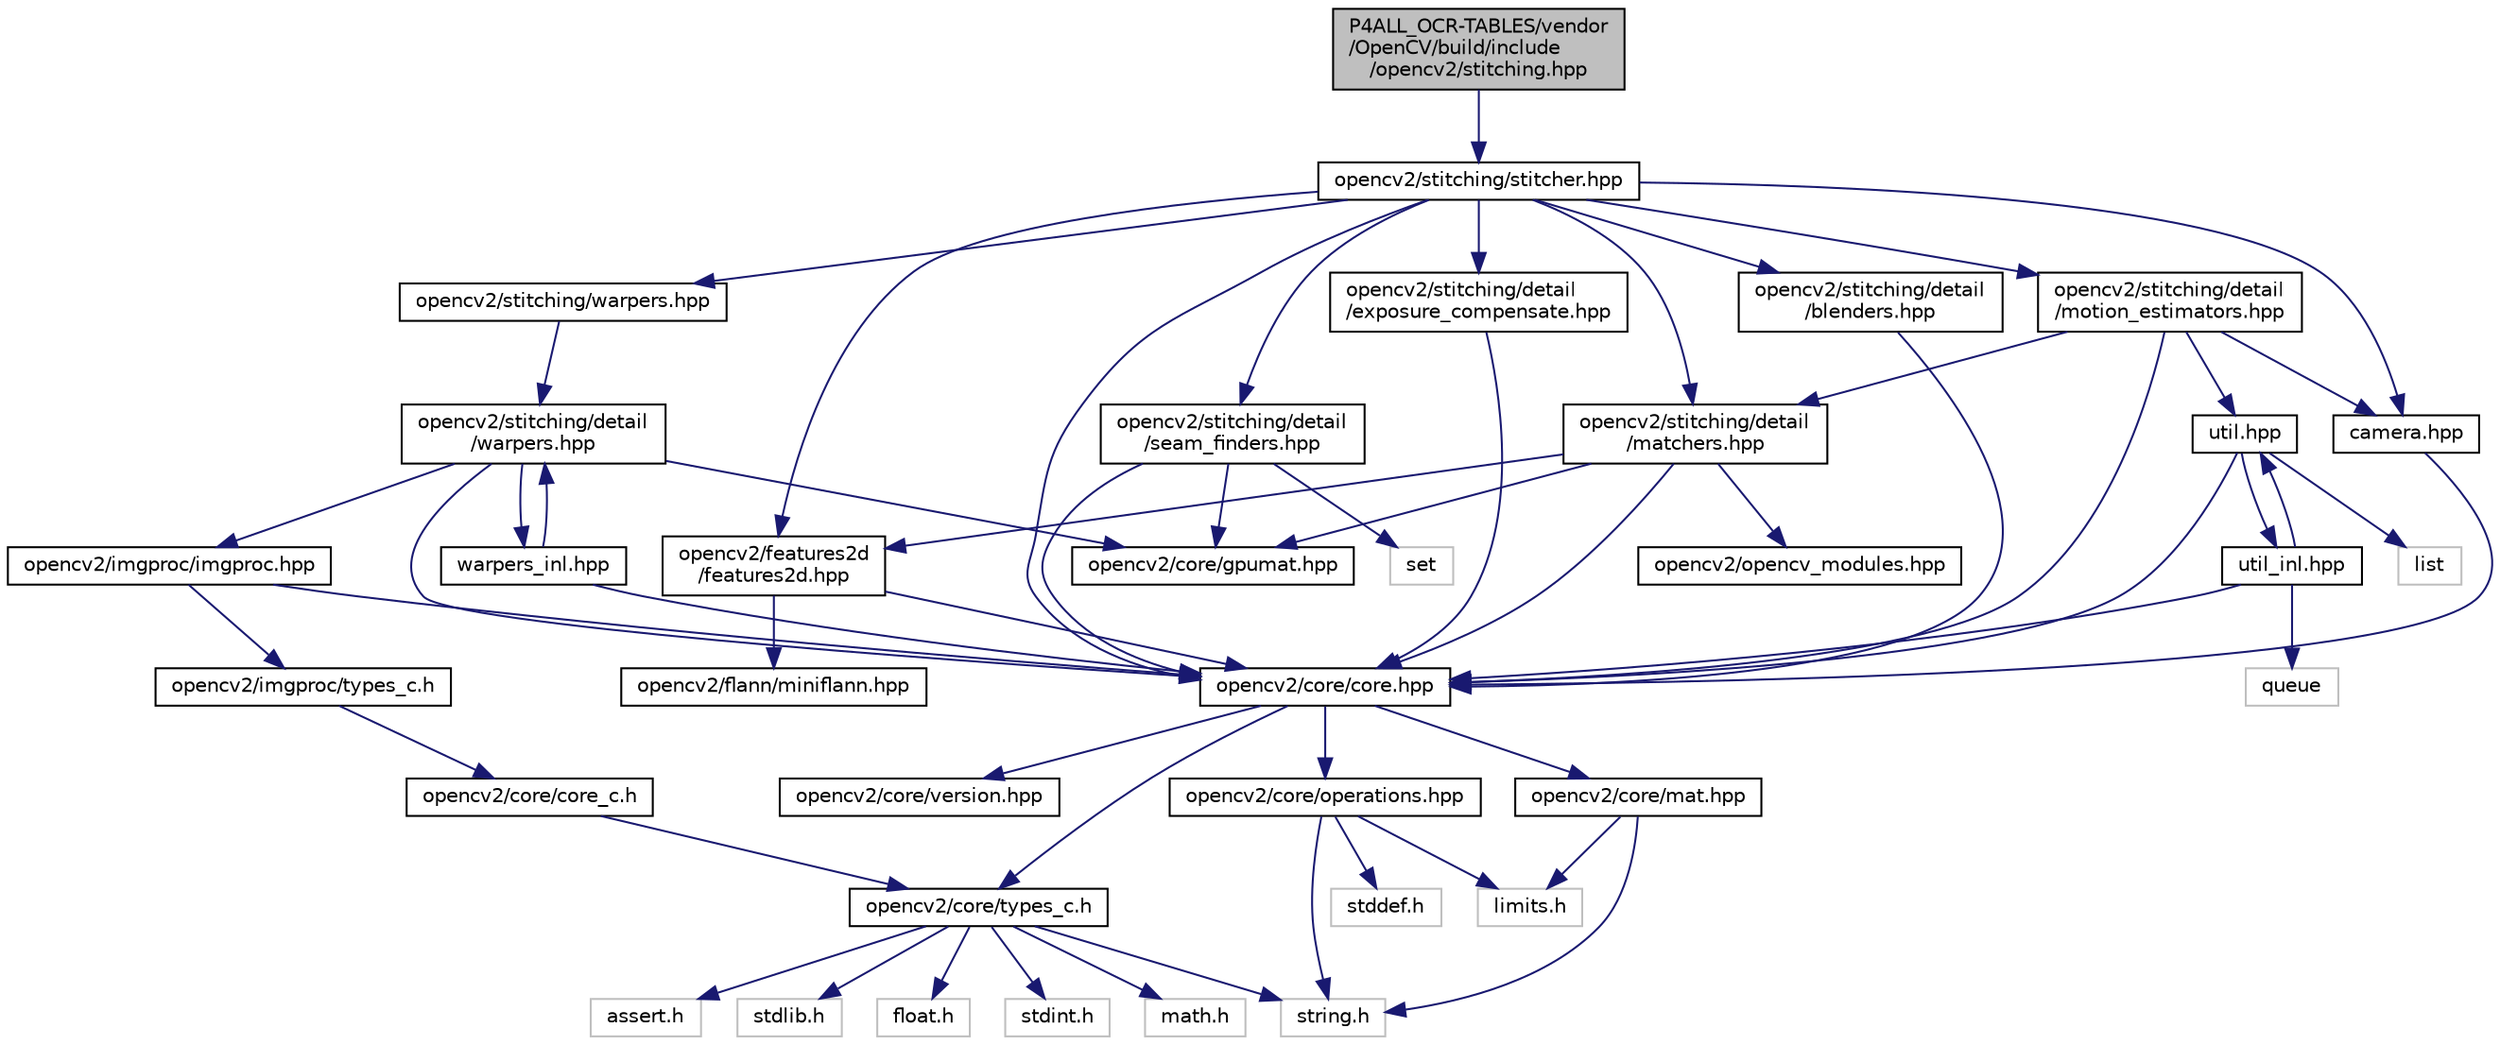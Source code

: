 digraph "P4ALL_OCR-TABLES/vendor/OpenCV/build/include/opencv2/stitching.hpp"
{
 // LATEX_PDF_SIZE
  edge [fontname="Helvetica",fontsize="10",labelfontname="Helvetica",labelfontsize="10"];
  node [fontname="Helvetica",fontsize="10",shape=record];
  Node1 [label="P4ALL_OCR-TABLES/vendor\l/OpenCV/build/include\l/opencv2/stitching.hpp",height=0.2,width=0.4,color="black", fillcolor="grey75", style="filled", fontcolor="black",tooltip=" "];
  Node1 -> Node2 [color="midnightblue",fontsize="10",style="solid",fontname="Helvetica"];
  Node2 [label="opencv2/stitching/stitcher.hpp",height=0.2,width=0.4,color="black", fillcolor="white", style="filled",URL="$stitcher_8hpp.html",tooltip=" "];
  Node2 -> Node3 [color="midnightblue",fontsize="10",style="solid",fontname="Helvetica"];
  Node3 [label="opencv2/core/core.hpp",height=0.2,width=0.4,color="black", fillcolor="white", style="filled",URL="$core_2core_8hpp.html",tooltip=" "];
  Node3 -> Node4 [color="midnightblue",fontsize="10",style="solid",fontname="Helvetica"];
  Node4 [label="opencv2/core/types_c.h",height=0.2,width=0.4,color="black", fillcolor="white", style="filled",URL="$core_2types__c_8h.html",tooltip=" "];
  Node4 -> Node5 [color="midnightblue",fontsize="10",style="solid",fontname="Helvetica"];
  Node5 [label="assert.h",height=0.2,width=0.4,color="grey75", fillcolor="white", style="filled",tooltip=" "];
  Node4 -> Node6 [color="midnightblue",fontsize="10",style="solid",fontname="Helvetica"];
  Node6 [label="stdlib.h",height=0.2,width=0.4,color="grey75", fillcolor="white", style="filled",tooltip=" "];
  Node4 -> Node7 [color="midnightblue",fontsize="10",style="solid",fontname="Helvetica"];
  Node7 [label="string.h",height=0.2,width=0.4,color="grey75", fillcolor="white", style="filled",tooltip=" "];
  Node4 -> Node8 [color="midnightblue",fontsize="10",style="solid",fontname="Helvetica"];
  Node8 [label="float.h",height=0.2,width=0.4,color="grey75", fillcolor="white", style="filled",tooltip=" "];
  Node4 -> Node9 [color="midnightblue",fontsize="10",style="solid",fontname="Helvetica"];
  Node9 [label="stdint.h",height=0.2,width=0.4,color="grey75", fillcolor="white", style="filled",tooltip=" "];
  Node4 -> Node10 [color="midnightblue",fontsize="10",style="solid",fontname="Helvetica"];
  Node10 [label="math.h",height=0.2,width=0.4,color="grey75", fillcolor="white", style="filled",tooltip=" "];
  Node3 -> Node11 [color="midnightblue",fontsize="10",style="solid",fontname="Helvetica"];
  Node11 [label="opencv2/core/version.hpp",height=0.2,width=0.4,color="black", fillcolor="white", style="filled",URL="$version_8hpp.html",tooltip=" "];
  Node3 -> Node12 [color="midnightblue",fontsize="10",style="solid",fontname="Helvetica"];
  Node12 [label="opencv2/core/operations.hpp",height=0.2,width=0.4,color="black", fillcolor="white", style="filled",URL="$operations_8hpp.html",tooltip=" "];
  Node12 -> Node7 [color="midnightblue",fontsize="10",style="solid",fontname="Helvetica"];
  Node12 -> Node13 [color="midnightblue",fontsize="10",style="solid",fontname="Helvetica"];
  Node13 [label="limits.h",height=0.2,width=0.4,color="grey75", fillcolor="white", style="filled",tooltip=" "];
  Node12 -> Node14 [color="midnightblue",fontsize="10",style="solid",fontname="Helvetica"];
  Node14 [label="stddef.h",height=0.2,width=0.4,color="grey75", fillcolor="white", style="filled",tooltip=" "];
  Node3 -> Node15 [color="midnightblue",fontsize="10",style="solid",fontname="Helvetica"];
  Node15 [label="opencv2/core/mat.hpp",height=0.2,width=0.4,color="black", fillcolor="white", style="filled",URL="$mat_8hpp.html",tooltip=" "];
  Node15 -> Node13 [color="midnightblue",fontsize="10",style="solid",fontname="Helvetica"];
  Node15 -> Node7 [color="midnightblue",fontsize="10",style="solid",fontname="Helvetica"];
  Node2 -> Node16 [color="midnightblue",fontsize="10",style="solid",fontname="Helvetica"];
  Node16 [label="opencv2/features2d\l/features2d.hpp",height=0.2,width=0.4,color="black", fillcolor="white", style="filled",URL="$features2d_2features2d_8hpp.html",tooltip=" "];
  Node16 -> Node3 [color="midnightblue",fontsize="10",style="solid",fontname="Helvetica"];
  Node16 -> Node17 [color="midnightblue",fontsize="10",style="solid",fontname="Helvetica"];
  Node17 [label="opencv2/flann/miniflann.hpp",height=0.2,width=0.4,color="black", fillcolor="white", style="filled",URL="$miniflann_8hpp.html",tooltip=" "];
  Node2 -> Node18 [color="midnightblue",fontsize="10",style="solid",fontname="Helvetica"];
  Node18 [label="opencv2/stitching/warpers.hpp",height=0.2,width=0.4,color="black", fillcolor="white", style="filled",URL="$warpers_8hpp.html",tooltip=" "];
  Node18 -> Node19 [color="midnightblue",fontsize="10",style="solid",fontname="Helvetica"];
  Node19 [label="opencv2/stitching/detail\l/warpers.hpp",height=0.2,width=0.4,color="black", fillcolor="white", style="filled",URL="$detail_2warpers_8hpp.html",tooltip=" "];
  Node19 -> Node3 [color="midnightblue",fontsize="10",style="solid",fontname="Helvetica"];
  Node19 -> Node20 [color="midnightblue",fontsize="10",style="solid",fontname="Helvetica"];
  Node20 [label="opencv2/core/gpumat.hpp",height=0.2,width=0.4,color="black", fillcolor="white", style="filled",URL="$core_2gpumat_8hpp.html",tooltip=" "];
  Node19 -> Node21 [color="midnightblue",fontsize="10",style="solid",fontname="Helvetica"];
  Node21 [label="opencv2/imgproc/imgproc.hpp",height=0.2,width=0.4,color="black", fillcolor="white", style="filled",URL="$imgproc_2imgproc_8hpp.html",tooltip=" "];
  Node21 -> Node3 [color="midnightblue",fontsize="10",style="solid",fontname="Helvetica"];
  Node21 -> Node22 [color="midnightblue",fontsize="10",style="solid",fontname="Helvetica"];
  Node22 [label="opencv2/imgproc/types_c.h",height=0.2,width=0.4,color="black", fillcolor="white", style="filled",URL="$imgproc_2types__c_8h.html",tooltip=" "];
  Node22 -> Node23 [color="midnightblue",fontsize="10",style="solid",fontname="Helvetica"];
  Node23 [label="opencv2/core/core_c.h",height=0.2,width=0.4,color="black", fillcolor="white", style="filled",URL="$core__c_8h.html",tooltip=" "];
  Node23 -> Node4 [color="midnightblue",fontsize="10",style="solid",fontname="Helvetica"];
  Node19 -> Node24 [color="midnightblue",fontsize="10",style="solid",fontname="Helvetica"];
  Node24 [label="warpers_inl.hpp",height=0.2,width=0.4,color="black", fillcolor="white", style="filled",URL="$warpers__inl_8hpp.html",tooltip=" "];
  Node24 -> Node3 [color="midnightblue",fontsize="10",style="solid",fontname="Helvetica"];
  Node24 -> Node19 [color="midnightblue",fontsize="10",style="solid",fontname="Helvetica"];
  Node2 -> Node25 [color="midnightblue",fontsize="10",style="solid",fontname="Helvetica"];
  Node25 [label="opencv2/stitching/detail\l/matchers.hpp",height=0.2,width=0.4,color="black", fillcolor="white", style="filled",URL="$matchers_8hpp.html",tooltip=" "];
  Node25 -> Node3 [color="midnightblue",fontsize="10",style="solid",fontname="Helvetica"];
  Node25 -> Node20 [color="midnightblue",fontsize="10",style="solid",fontname="Helvetica"];
  Node25 -> Node16 [color="midnightblue",fontsize="10",style="solid",fontname="Helvetica"];
  Node25 -> Node26 [color="midnightblue",fontsize="10",style="solid",fontname="Helvetica"];
  Node26 [label="opencv2/opencv_modules.hpp",height=0.2,width=0.4,color="black", fillcolor="white", style="filled",URL="$opencv__modules_8hpp.html",tooltip=" "];
  Node2 -> Node27 [color="midnightblue",fontsize="10",style="solid",fontname="Helvetica"];
  Node27 [label="opencv2/stitching/detail\l/motion_estimators.hpp",height=0.2,width=0.4,color="black", fillcolor="white", style="filled",URL="$motion__estimators_8hpp.html",tooltip=" "];
  Node27 -> Node3 [color="midnightblue",fontsize="10",style="solid",fontname="Helvetica"];
  Node27 -> Node25 [color="midnightblue",fontsize="10",style="solid",fontname="Helvetica"];
  Node27 -> Node28 [color="midnightblue",fontsize="10",style="solid",fontname="Helvetica"];
  Node28 [label="util.hpp",height=0.2,width=0.4,color="black", fillcolor="white", style="filled",URL="$util_8hpp.html",tooltip=" "];
  Node28 -> Node29 [color="midnightblue",fontsize="10",style="solid",fontname="Helvetica"];
  Node29 [label="list",height=0.2,width=0.4,color="grey75", fillcolor="white", style="filled",tooltip=" "];
  Node28 -> Node3 [color="midnightblue",fontsize="10",style="solid",fontname="Helvetica"];
  Node28 -> Node30 [color="midnightblue",fontsize="10",style="solid",fontname="Helvetica"];
  Node30 [label="util_inl.hpp",height=0.2,width=0.4,color="black", fillcolor="white", style="filled",URL="$util__inl_8hpp.html",tooltip=" "];
  Node30 -> Node31 [color="midnightblue",fontsize="10",style="solid",fontname="Helvetica"];
  Node31 [label="queue",height=0.2,width=0.4,color="grey75", fillcolor="white", style="filled",tooltip=" "];
  Node30 -> Node3 [color="midnightblue",fontsize="10",style="solid",fontname="Helvetica"];
  Node30 -> Node28 [color="midnightblue",fontsize="10",style="solid",fontname="Helvetica"];
  Node27 -> Node32 [color="midnightblue",fontsize="10",style="solid",fontname="Helvetica"];
  Node32 [label="camera.hpp",height=0.2,width=0.4,color="black", fillcolor="white", style="filled",URL="$camera_8hpp.html",tooltip=" "];
  Node32 -> Node3 [color="midnightblue",fontsize="10",style="solid",fontname="Helvetica"];
  Node2 -> Node33 [color="midnightblue",fontsize="10",style="solid",fontname="Helvetica"];
  Node33 [label="opencv2/stitching/detail\l/exposure_compensate.hpp",height=0.2,width=0.4,color="black", fillcolor="white", style="filled",URL="$exposure__compensate_8hpp.html",tooltip=" "];
  Node33 -> Node3 [color="midnightblue",fontsize="10",style="solid",fontname="Helvetica"];
  Node2 -> Node34 [color="midnightblue",fontsize="10",style="solid",fontname="Helvetica"];
  Node34 [label="opencv2/stitching/detail\l/seam_finders.hpp",height=0.2,width=0.4,color="black", fillcolor="white", style="filled",URL="$seam__finders_8hpp.html",tooltip=" "];
  Node34 -> Node35 [color="midnightblue",fontsize="10",style="solid",fontname="Helvetica"];
  Node35 [label="set",height=0.2,width=0.4,color="grey75", fillcolor="white", style="filled",tooltip=" "];
  Node34 -> Node3 [color="midnightblue",fontsize="10",style="solid",fontname="Helvetica"];
  Node34 -> Node20 [color="midnightblue",fontsize="10",style="solid",fontname="Helvetica"];
  Node2 -> Node36 [color="midnightblue",fontsize="10",style="solid",fontname="Helvetica"];
  Node36 [label="opencv2/stitching/detail\l/blenders.hpp",height=0.2,width=0.4,color="black", fillcolor="white", style="filled",URL="$blenders_8hpp.html",tooltip=" "];
  Node36 -> Node3 [color="midnightblue",fontsize="10",style="solid",fontname="Helvetica"];
  Node2 -> Node32 [color="midnightblue",fontsize="10",style="solid",fontname="Helvetica"];
}
